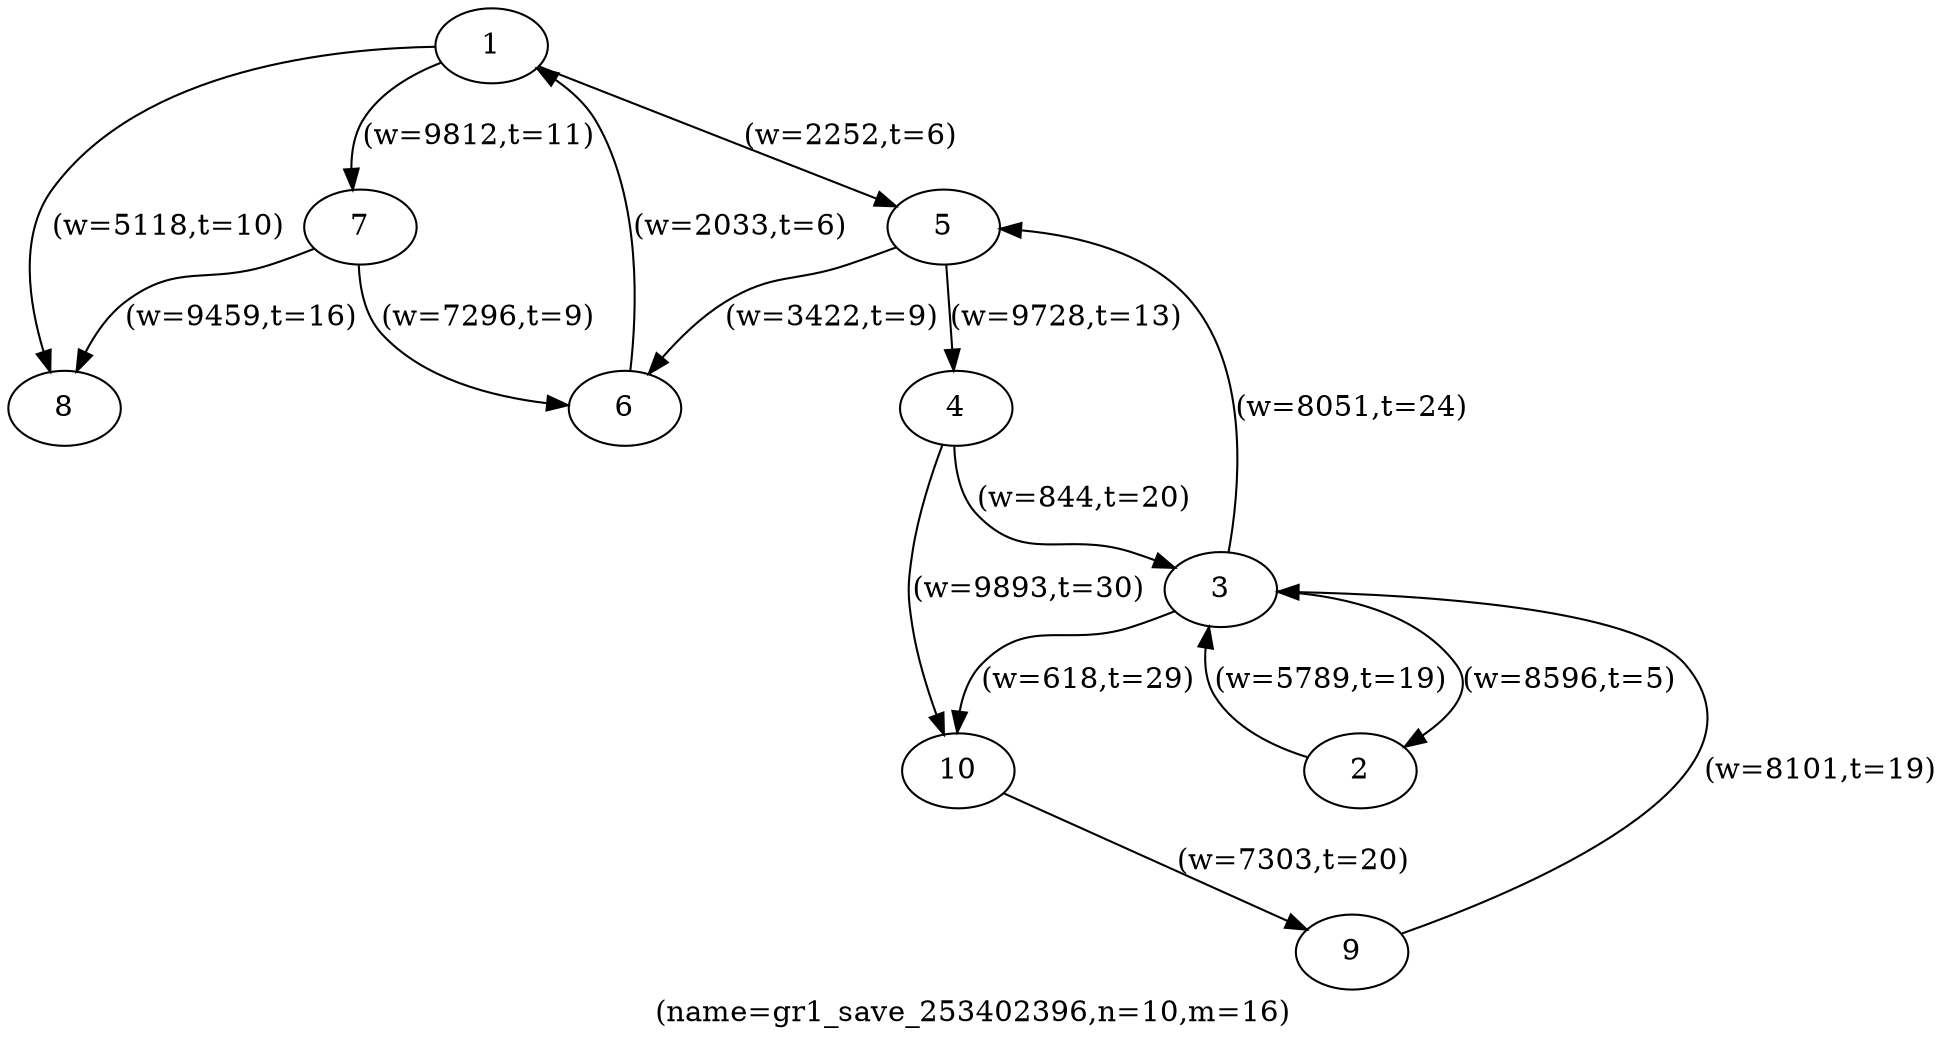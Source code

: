 digraph gr1_save_253402396 {
label="(name=gr1_save_253402396,n=10,m=16)";
	1 -> 8 [label="(w=5118,t=10)"];
	1 -> 7 [label="(w=9812,t=11)"];
	1 -> 5 [label="(w=2252,t=6)"];
	7 -> 8 [label="(w=9459,t=16)"];
	7 -> 6 [label="(w=7296,t=9)"];
	6 -> 1 [label="(w=2033,t=6)"];
	5 -> 6 [label="(w=3422,t=9)"];
	5 -> 4 [label="(w=9728,t=13)"];
	3 -> 2 [label="(w=8596,t=5)"];
	2 -> 3 [label="(w=5789,t=19)"];
	3 -> 5 [label="(w=8051,t=24)"];
	3 -> 10 [label="(w=618,t=29)"];
	9 -> 3 [label="(w=8101,t=19)"];
	10 -> 9 [label="(w=7303,t=20)"];
	4 -> 10 [label="(w=9893,t=30)"];
	4 -> 3 [label="(w=844,t=20)"];
6 [label="6"];
3 [label="3"];
7 [label="7"];
9 [label="9"];
2 [label="2"];
8 [label="8"];
1 [label="1"];
4 [label="4"];
10 [label="10"];
5 [label="5"];
}
